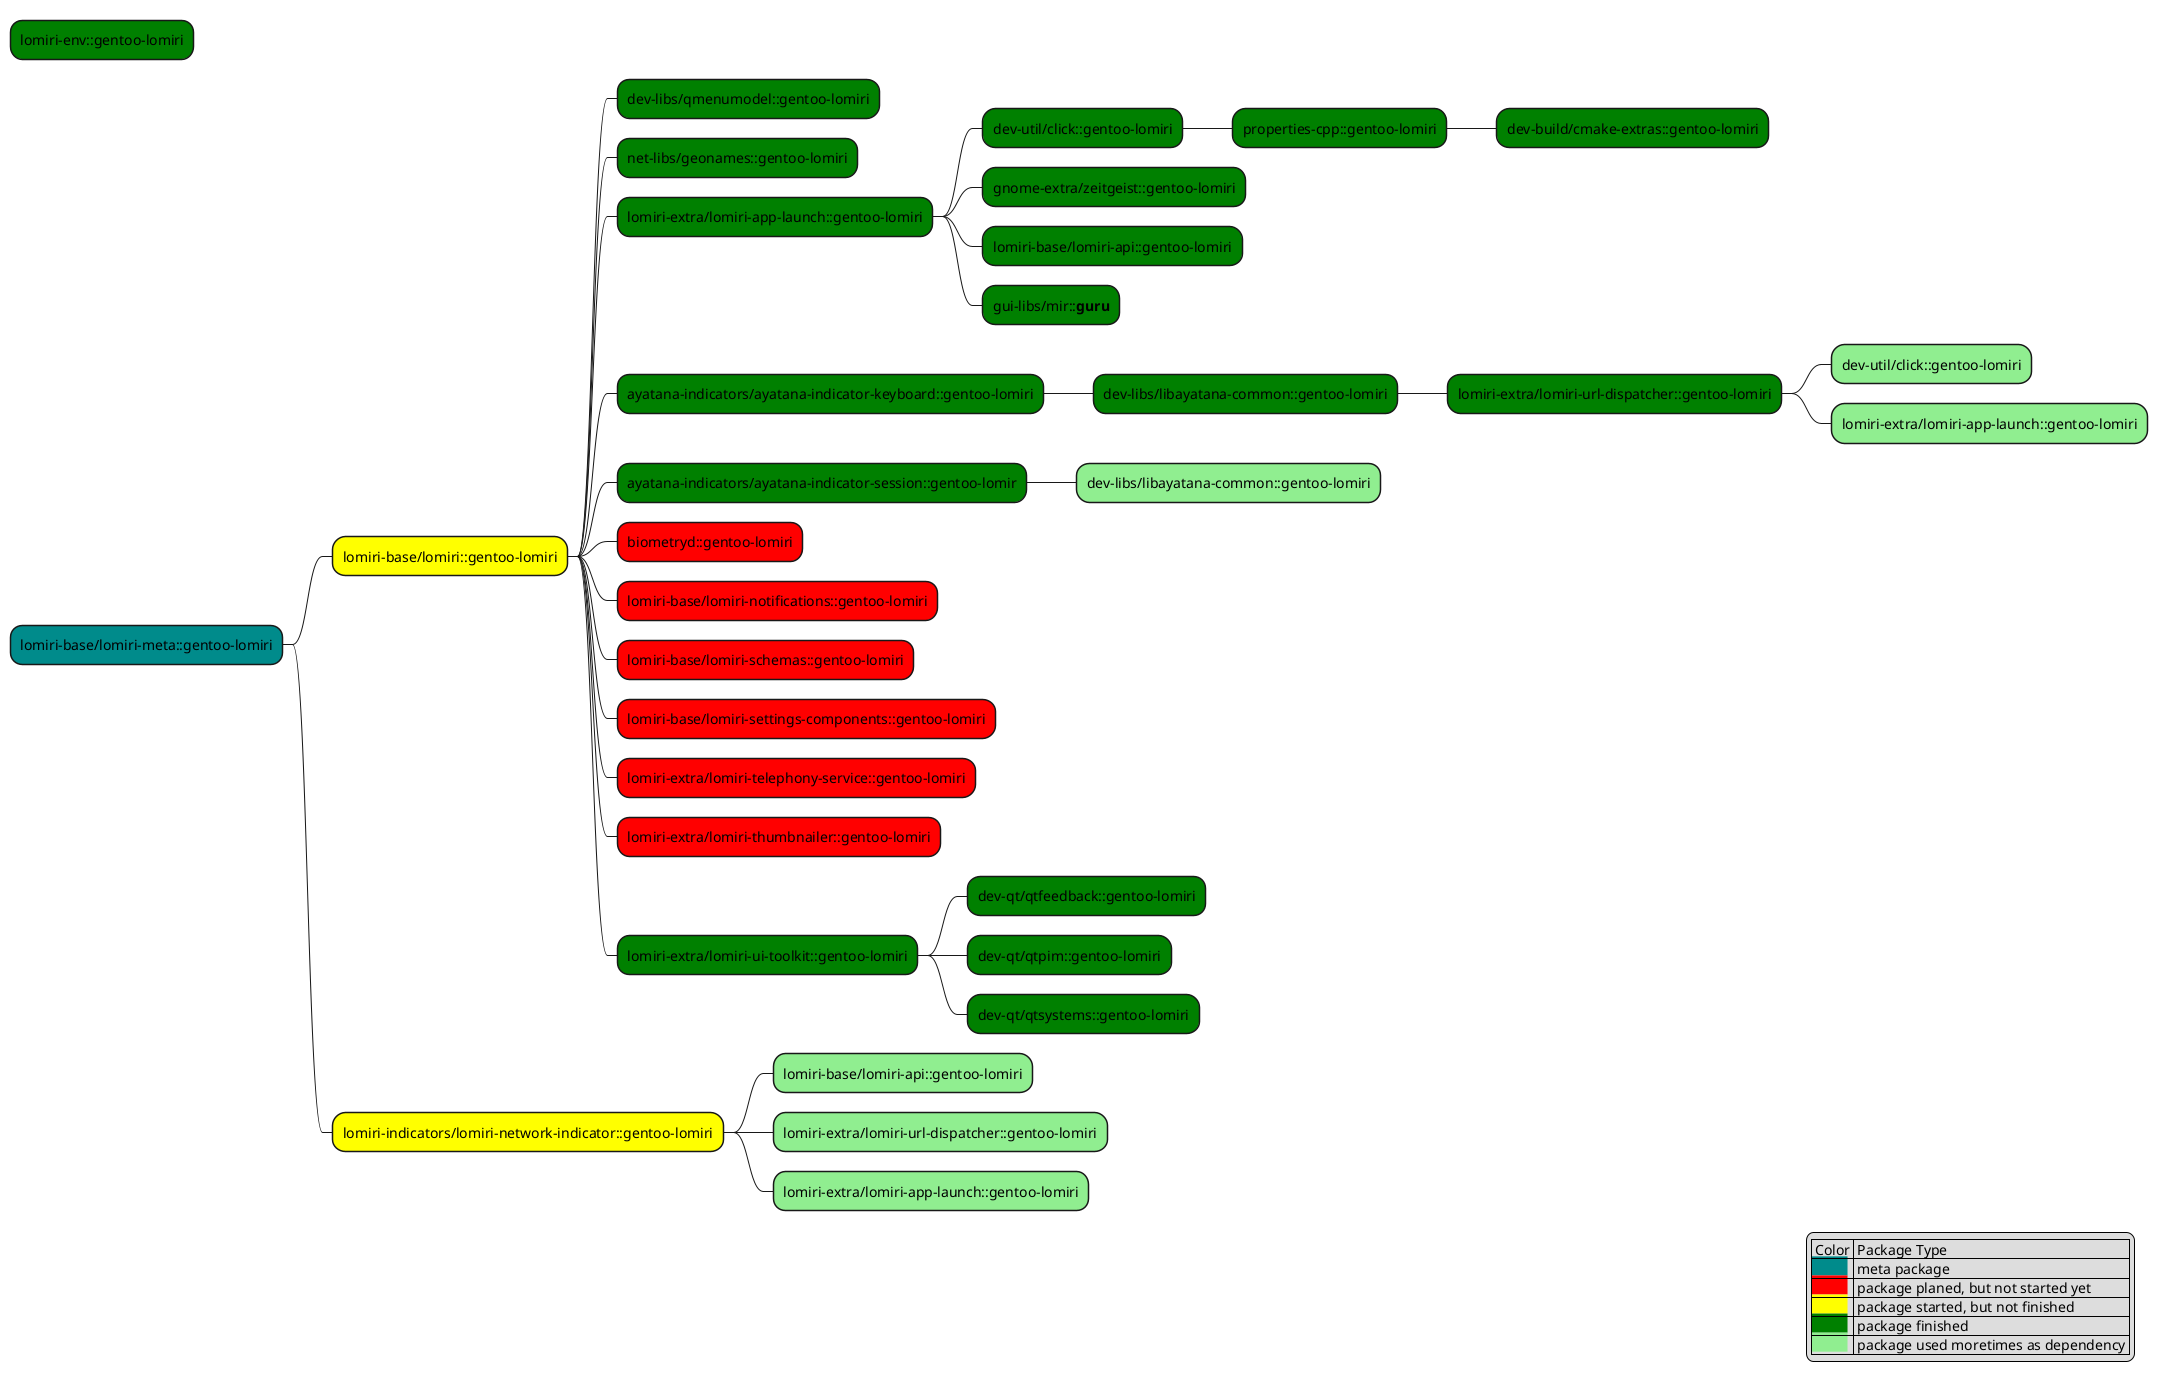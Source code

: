 @startmindmap package dependencies
legend right
    | Color | Package Type |
    |<back:DarkCyan>          </back>| meta package|
    |<back:red>          </back>| package planed, but not started yet|
    |<back:yellow>          </back>| package started, but not finished|
    |<back:green>          </back>| package finished|
    |<back:lightgreen>          </back>| package used moretimes as dependency |
endlegend

*[#green] lomiri-env::gentoo-lomiri
*[#DarkCyan] lomiri-base/lomiri-meta::gentoo-lomiri
  *[#yellow] lomiri-base/lomiri::gentoo-lomiri
    *[#green] dev-libs/qmenumodel::gentoo-lomiri
    *[#green] net-libs/geonames::gentoo-lomiri
    *[#green] lomiri-extra/lomiri-app-launch::gentoo-lomiri
      *[#green] dev-util/click::gentoo-lomiri
        *[#green] properties-cpp::gentoo-lomiri
          *[#green] dev-build/cmake-extras::gentoo-lomiri
      *[#green] gnome-extra/zeitgeist::gentoo-lomiri
      *[#green] lomiri-base/lomiri-api::gentoo-lomiri
      *[#green] gui-libs/mir::**guru**
    *[#green] ayatana-indicators/ayatana-indicator-keyboard::gentoo-lomiri
      *[#green] dev-libs/libayatana-common::gentoo-lomiri
        *[#green] lomiri-extra/lomiri-url-dispatcher::gentoo-lomiri
          *[#lightgreen] dev-util/click::gentoo-lomiri
          *[#lightgreen] lomiri-extra/lomiri-app-launch::gentoo-lomiri
    *[#green] ayatana-indicators/ayatana-indicator-session::gentoo-lomir
      *[#lightgreen] dev-libs/libayatana-common::gentoo-lomiri
    *[#red] biometryd::gentoo-lomiri
    *[#red] lomiri-base/lomiri-notifications::gentoo-lomiri
    *[#red] lomiri-base/lomiri-schemas::gentoo-lomiri
    *[#red] lomiri-base/lomiri-settings-components::gentoo-lomiri
    *[#red] lomiri-extra/lomiri-telephony-service::gentoo-lomiri
    *[#red] lomiri-extra/lomiri-thumbnailer::gentoo-lomiri
    *[#green] lomiri-extra/lomiri-ui-toolkit::gentoo-lomiri
      *[#green] dev-qt/qtfeedback::gentoo-lomiri
      *[#green] dev-qt/qtpim::gentoo-lomiri
      *[#green] dev-qt/qtsystems::gentoo-lomiri
  *[#yellow] lomiri-indicators/lomiri-network-indicator::gentoo-lomiri
    *[#lightgreen] lomiri-base/lomiri-api::gentoo-lomiri
    *[#lightgreen] lomiri-extra/lomiri-url-dispatcher::gentoo-lomiri
    *[#lightgreen] lomiri-extra/lomiri-app-launch::gentoo-lomiri

@endmindmap
